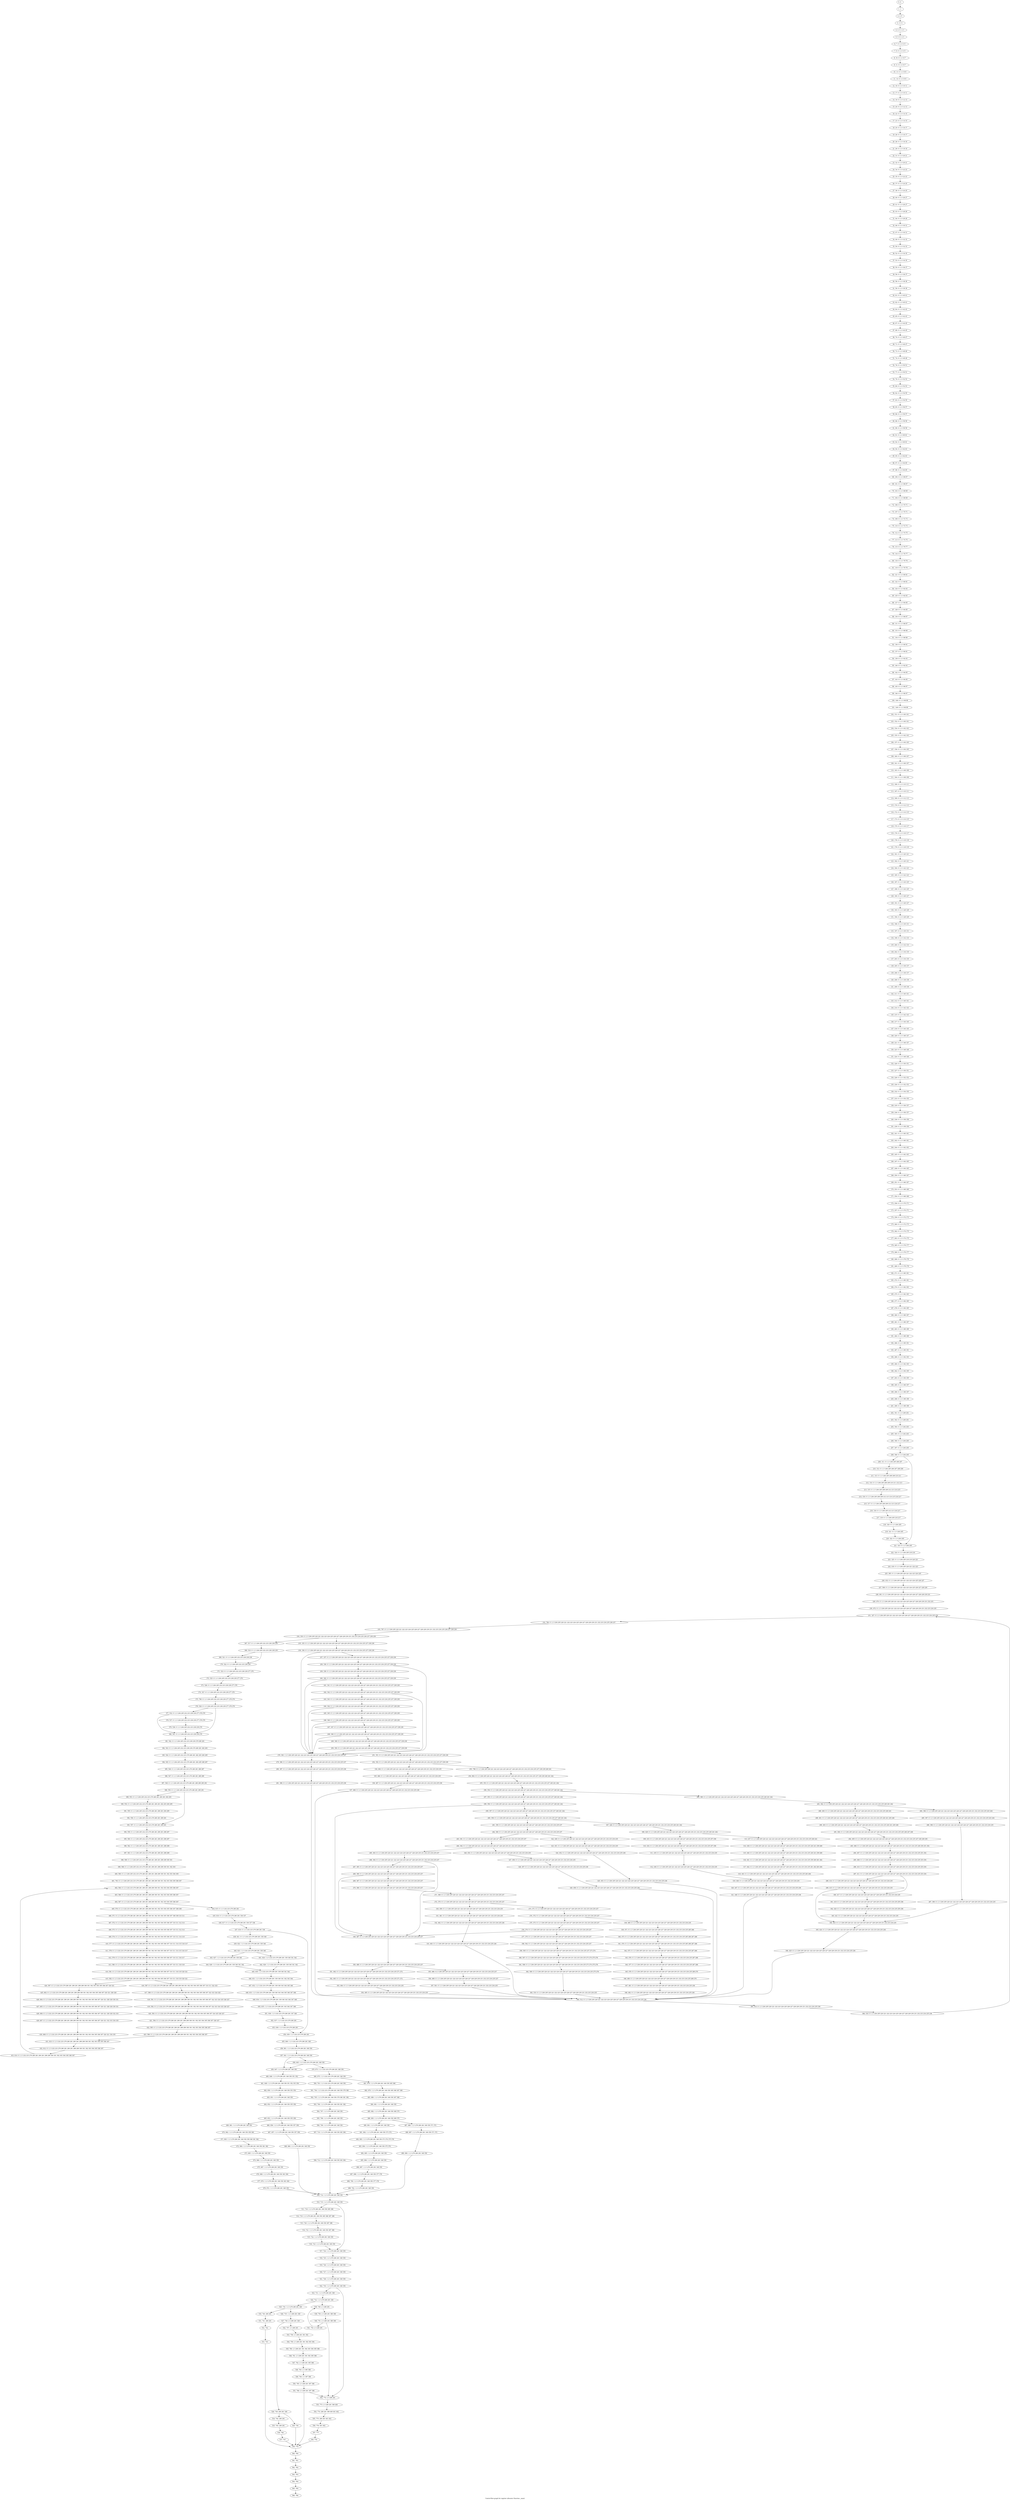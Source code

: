 digraph G {
graph [label="Control-flow-graph for register allocator (function _main)"]
0[label="0, 0: "];
1[label="1, 1: "];
2[label="2, 2: 0 "];
3[label="3, 3: 0 1 "];
4[label="4, 4: 0 1 2 3 "];
5[label="5, 5: 0 1 2 3 "];
6[label="6, 7: 0 1 2 3 4 5 "];
7[label="7, 8: 0 1 2 3 4 5 "];
8[label="8, 10: 0 1 2 3 6 7 "];
9[label="9, 11: 0 1 2 3 6 7 "];
10[label="10, 13: 0 1 2 3 8 9 "];
11[label="11, 14: 0 1 2 3 8 9 "];
12[label="12, 16: 0 1 2 3 10 11 "];
13[label="13, 17: 0 1 2 3 10 11 "];
14[label="14, 19: 0 1 2 3 12 13 "];
15[label="15, 20: 0 1 2 3 12 13 "];
16[label="16, 22: 0 1 2 3 14 15 "];
17[label="17, 23: 0 1 2 3 14 15 "];
18[label="18, 25: 0 1 2 3 16 17 "];
19[label="19, 26: 0 1 2 3 16 17 "];
20[label="20, 28: 0 1 2 3 18 19 "];
21[label="21, 29: 0 1 2 3 18 19 "];
22[label="22, 31: 0 1 2 3 20 21 "];
23[label="23, 32: 0 1 2 3 20 21 "];
24[label="24, 34: 0 1 2 3 22 23 "];
25[label="25, 35: 0 1 2 3 22 23 "];
26[label="26, 37: 0 1 2 3 24 25 "];
27[label="27, 38: 0 1 2 3 24 25 "];
28[label="28, 40: 0 1 2 3 26 27 "];
29[label="29, 41: 0 1 2 3 26 27 "];
30[label="30, 43: 0 1 2 3 28 29 "];
31[label="31, 44: 0 1 2 3 28 29 "];
32[label="32, 46: 0 1 2 3 30 31 "];
33[label="33, 47: 0 1 2 3 30 31 "];
34[label="34, 49: 0 1 2 3 32 33 "];
35[label="35, 50: 0 1 2 3 32 33 "];
36[label="36, 52: 0 1 2 3 34 35 "];
37[label="37, 53: 0 1 2 3 34 35 "];
38[label="38, 55: 0 1 2 3 36 37 "];
39[label="39, 56: 0 1 2 3 36 37 "];
40[label="40, 58: 0 1 2 3 38 39 "];
41[label="41, 59: 0 1 2 3 38 39 "];
42[label="42, 61: 0 1 2 3 40 41 "];
43[label="43, 62: 0 1 2 3 40 41 "];
44[label="44, 64: 0 1 2 3 42 43 "];
45[label="45, 65: 0 1 2 3 42 43 "];
46[label="46, 67: 0 1 2 3 44 45 "];
47[label="47, 68: 0 1 2 3 44 45 "];
48[label="48, 70: 0 1 2 3 46 47 "];
49[label="49, 71: 0 1 2 3 46 47 "];
50[label="50, 73: 0 1 2 3 48 49 "];
51[label="51, 74: 0 1 2 3 48 49 "];
52[label="52, 76: 0 1 2 3 50 51 "];
53[label="53, 77: 0 1 2 3 50 51 "];
54[label="54, 79: 0 1 2 3 52 53 "];
55[label="55, 80: 0 1 2 3 52 53 "];
56[label="56, 82: 0 1 2 3 54 55 "];
57[label="57, 83: 0 1 2 3 54 55 "];
58[label="58, 85: 0 1 2 3 56 57 "];
59[label="59, 86: 0 1 2 3 56 57 "];
60[label="60, 88: 0 1 2 3 58 59 "];
61[label="61, 89: 0 1 2 3 58 59 "];
62[label="62, 91: 0 1 2 3 60 61 "];
63[label="63, 92: 0 1 2 3 60 61 "];
64[label="64, 94: 0 1 2 3 62 63 "];
65[label="65, 95: 0 1 2 3 62 63 "];
66[label="66, 97: 0 1 2 3 64 65 "];
67[label="67, 98: 0 1 2 3 64 65 "];
68[label="68, 100: 0 1 2 3 66 67 "];
69[label="69, 101: 0 1 2 3 66 67 "];
70[label="70, 103: 0 1 2 3 68 69 "];
71[label="71, 104: 0 1 2 3 68 69 "];
72[label="72, 106: 0 1 2 3 70 71 "];
73[label="73, 107: 0 1 2 3 70 71 "];
74[label="74, 109: 0 1 2 3 72 73 "];
75[label="75, 110: 0 1 2 3 72 73 "];
76[label="76, 112: 0 1 2 3 74 75 "];
77[label="77, 113: 0 1 2 3 74 75 "];
78[label="78, 115: 0 1 2 3 76 77 "];
79[label="79, 116: 0 1 2 3 76 77 "];
80[label="80, 118: 0 1 2 3 78 79 "];
81[label="81, 119: 0 1 2 3 78 79 "];
82[label="82, 121: 0 1 2 3 80 81 "];
83[label="83, 122: 0 1 2 3 80 81 "];
84[label="84, 124: 0 1 2 3 82 83 "];
85[label="85, 125: 0 1 2 3 82 83 "];
86[label="86, 127: 0 1 2 3 84 85 "];
87[label="87, 128: 0 1 2 3 84 85 "];
88[label="88, 130: 0 1 2 3 86 87 "];
89[label="89, 131: 0 1 2 3 86 87 "];
90[label="90, 133: 0 1 2 3 88 89 "];
91[label="91, 134: 0 1 2 3 88 89 "];
92[label="92, 136: 0 1 2 3 90 91 "];
93[label="93, 137: 0 1 2 3 90 91 "];
94[label="94, 139: 0 1 2 3 92 93 "];
95[label="95, 140: 0 1 2 3 92 93 "];
96[label="96, 142: 0 1 2 3 94 95 "];
97[label="97, 143: 0 1 2 3 94 95 "];
98[label="98, 145: 0 1 2 3 96 97 "];
99[label="99, 146: 0 1 2 3 96 97 "];
100[label="100, 148: 0 1 2 3 98 99 "];
101[label="101, 149: 0 1 2 3 98 99 "];
102[label="102, 151: 0 1 2 3 100 101 "];
103[label="103, 152: 0 1 2 3 100 101 "];
104[label="104, 154: 0 1 2 3 102 103 "];
105[label="105, 155: 0 1 2 3 102 103 "];
106[label="106, 157: 0 1 2 3 104 105 "];
107[label="107, 158: 0 1 2 3 104 105 "];
108[label="108, 160: 0 1 2 3 106 107 "];
109[label="109, 161: 0 1 2 3 106 107 "];
110[label="110, 163: 0 1 2 3 108 109 "];
111[label="111, 164: 0 1 2 3 108 109 "];
112[label="112, 166: 0 1 2 3 110 111 "];
113[label="113, 167: 0 1 2 3 110 111 "];
114[label="114, 169: 0 1 2 3 112 113 "];
115[label="115, 170: 0 1 2 3 112 113 "];
116[label="116, 172: 0 1 2 3 114 115 "];
117[label="117, 173: 0 1 2 3 114 115 "];
118[label="118, 175: 0 1 2 3 116 117 "];
119[label="119, 176: 0 1 2 3 116 117 "];
120[label="120, 178: 0 1 2 3 118 119 "];
121[label="121, 179: 0 1 2 3 118 119 "];
122[label="122, 181: 0 1 2 3 120 121 "];
123[label="123, 182: 0 1 2 3 120 121 "];
124[label="124, 184: 0 1 2 3 122 123 "];
125[label="125, 185: 0 1 2 3 122 123 "];
126[label="126, 187: 0 1 2 3 124 125 "];
127[label="127, 188: 0 1 2 3 124 125 "];
128[label="128, 190: 0 1 2 3 126 127 "];
129[label="129, 191: 0 1 2 3 126 127 "];
130[label="130, 193: 0 1 2 3 128 129 "];
131[label="131, 194: 0 1 2 3 128 129 "];
132[label="132, 196: 0 1 2 3 130 131 "];
133[label="133, 197: 0 1 2 3 130 131 "];
134[label="134, 199: 0 1 2 3 132 133 "];
135[label="135, 200: 0 1 2 3 132 133 "];
136[label="136, 202: 0 1 2 3 134 135 "];
137[label="137, 203: 0 1 2 3 134 135 "];
138[label="138, 205: 0 1 2 3 136 137 "];
139[label="139, 206: 0 1 2 3 136 137 "];
140[label="140, 208: 0 1 2 3 138 139 "];
141[label="141, 209: 0 1 2 3 138 139 "];
142[label="142, 211: 0 1 2 3 140 141 "];
143[label="143, 212: 0 1 2 3 140 141 "];
144[label="144, 214: 0 1 2 3 142 143 "];
145[label="145, 215: 0 1 2 3 142 143 "];
146[label="146, 217: 0 1 2 3 144 145 "];
147[label="147, 218: 0 1 2 3 144 145 "];
148[label="148, 220: 0 1 2 3 146 147 "];
149[label="149, 221: 0 1 2 3 146 147 "];
150[label="150, 223: 0 1 2 3 148 149 "];
151[label="151, 224: 0 1 2 3 148 149 "];
152[label="152, 226: 0 1 2 3 150 151 "];
153[label="153, 227: 0 1 2 3 150 151 "];
154[label="154, 229: 0 1 2 3 152 153 "];
155[label="155, 230: 0 1 2 3 152 153 "];
156[label="156, 232: 0 1 2 3 154 155 "];
157[label="157, 233: 0 1 2 3 154 155 "];
158[label="158, 235: 0 1 2 3 156 157 "];
159[label="159, 236: 0 1 2 3 156 157 "];
160[label="160, 238: 0 1 2 3 158 159 "];
161[label="161, 239: 0 1 2 3 158 159 "];
162[label="162, 241: 0 1 2 3 160 161 "];
163[label="163, 242: 0 1 2 3 160 161 "];
164[label="164, 244: 0 1 2 3 162 163 "];
165[label="165, 245: 0 1 2 3 162 163 "];
166[label="166, 247: 0 1 2 3 164 165 "];
167[label="167, 248: 0 1 2 3 164 165 "];
168[label="168, 250: 0 1 2 3 166 167 "];
169[label="169, 251: 0 1 2 3 166 167 "];
170[label="170, 253: 0 1 2 3 168 169 "];
171[label="171, 254: 0 1 2 3 168 169 "];
172[label="172, 256: 0 1 2 3 170 171 "];
173[label="173, 257: 0 1 2 3 170 171 "];
174[label="174, 259: 0 1 2 3 172 173 "];
175[label="175, 260: 0 1 2 3 172 173 "];
176[label="176, 262: 0 1 2 3 174 175 "];
177[label="177, 263: 0 1 2 3 174 175 "];
178[label="178, 265: 0 1 2 3 176 177 "];
179[label="179, 266: 0 1 2 3 176 177 "];
180[label="180, 268: 0 1 2 3 178 179 "];
181[label="181, 269: 0 1 2 3 178 179 "];
182[label="182, 271: 0 1 2 3 180 181 "];
183[label="183, 272: 0 1 2 3 180 181 "];
184[label="184, 274: 0 1 2 3 182 183 "];
185[label="185, 275: 0 1 2 3 182 183 "];
186[label="186, 277: 0 1 2 3 184 185 "];
187[label="187, 278: 0 1 2 3 184 185 "];
188[label="188, 280: 0 1 2 3 186 187 "];
189[label="189, 281: 0 1 2 3 186 187 "];
190[label="190, 283: 0 1 2 3 188 189 "];
191[label="191, 284: 0 1 2 3 188 189 "];
192[label="192, 286: 0 1 2 3 190 191 "];
193[label="193, 287: 0 1 2 3 190 191 "];
194[label="194, 289: 0 1 2 3 192 193 "];
195[label="195, 290: 0 1 2 3 192 193 "];
196[label="196, 292: 0 1 2 3 194 195 "];
197[label="197, 293: 0 1 2 3 194 195 "];
198[label="198, 295: 0 1 2 3 196 197 "];
199[label="199, 296: 0 1 2 3 196 197 "];
200[label="200, 298: 0 1 2 3 198 199 "];
201[label="201, 299: 0 1 2 3 198 199 "];
202[label="202, 301: 0 1 2 3 200 201 "];
203[label="203, 302: 0 1 2 3 200 201 "];
204[label="204, 304: 0 1 2 3 202 203 "];
205[label="205, 305: 0 1 2 3 202 203 "];
206[label="206, 306: 0 1 2 3 204 205 "];
207[label="207, 307: 0 1 2 3 204 205 "];
208[label="208, 308: 0 1 2 3 204 205 "];
209[label="209, 311: 0 1 2 3 204 205 206 207 "];
210[label="210, 312: 0 1 2 3 204 205 206 207 208 209 "];
211[label="211, 313: 0 1 2 3 204 205 208 209 210 211 "];
212[label="212, 314: 0 1 2 3 204 205 208 209 210 211 212 213 "];
213[label="213, 315: 0 1 2 3 204 205 208 209 212 213 214 215 "];
214[label="214, 316: 0 1 2 3 204 205 208 209 212 213 214 215 216 217 "];
215[label="215, 317: 0 1 2 3 204 205 208 209 212 213 216 217 "];
216[label="216, 318: 0 1 2 3 204 205 212 213 216 217 "];
217[label="217, 319: 0 1 2 3 204 205 216 217 "];
218[label="218, 320: 0 1 2 3 204 205 "];
219[label="219, 321: 0 1 2 3 204 205 "];
220[label="220, 322: 0 1 2 3 204 205 "];
221[label="221, 323: 0 1 2 3 204 205 "];
222[label="222, 324: 0 1 2 3 204 205 218 219 "];
223[label="223, 325: 0 1 2 3 204 205 218 219 220 221 "];
224[label="224, 418: 0 1 2 3 204 205 220 221 222 223 "];
225[label="225, 395: 0 1 2 3 204 205 220 221 222 223 224 225 "];
226[label="226, 432: 0 1 2 3 204 205 220 221 222 223 224 225 226 227 "];
227[label="227, 506: 0 1 2 3 204 205 220 221 222 223 224 225 226 227 228 229 "];
228[label="228, 491: 0 1 2 3 204 205 220 221 222 223 224 225 226 227 228 229 230 231 "];
229[label="229, 470: 0 1 2 3 204 205 220 221 222 223 224 225 226 227 228 229 230 231 232 233 "];
230[label="230, 472: 0 1 2 3 204 205 220 221 222 223 224 225 226 227 228 229 230 231 232 233 234 235 "];
231[label="231, 327: 0 1 2 3 204 205 220 221 222 223 224 225 226 227 228 229 230 231 232 233 234 235 236 "];
232[label="232, 796: 0 1 2 3 204 205 220 221 222 223 224 225 226 227 228 229 230 231 232 233 234 235 236 237 "];
233[label="233, 797: 0 1 2 3 204 205 220 221 222 223 224 225 226 227 228 229 230 231 232 233 234 235 236 237 238 239 "];
234[label="234, 330: 0 1 2 3 204 205 220 221 222 223 224 225 226 227 228 229 230 231 232 233 234 235 236 237 238 239 "];
235[label="235, 335: 0 1 2 3 204 205 220 221 222 223 224 225 226 227 228 229 230 231 232 233 234 235 237 238 239 "];
236[label="236, 336: 0 1 2 3 204 205 220 221 222 223 224 225 226 227 228 229 230 231 232 233 234 235 237 238 239 "];
237[label="237, 337: 0 1 2 3 204 205 220 221 222 223 224 225 226 227 228 229 230 231 232 233 234 235 237 238 239 "];
238[label="238, 338: 0 1 2 3 204 205 220 221 222 223 224 225 226 227 228 229 230 231 232 233 234 235 237 238 239 "];
239[label="239, 339: 0 1 2 3 204 205 220 221 222 223 224 225 226 227 228 229 230 231 232 233 234 235 237 238 239 "];
240[label="240, 340: 0 1 2 3 204 205 220 221 222 223 224 225 226 227 228 229 230 231 232 233 234 235 237 238 239 "];
241[label="241, 341: 0 1 2 3 204 205 220 221 222 223 224 225 226 227 228 229 230 231 232 233 234 235 237 238 239 "];
242[label="242, 342: 0 1 2 3 204 205 220 221 222 223 224 225 226 227 228 229 230 231 232 233 234 235 237 238 239 "];
243[label="243, 343: 0 1 2 3 204 205 220 221 222 223 224 225 226 227 228 229 230 231 232 233 234 235 237 238 239 "];
244[label="244, 344: 0 1 2 3 204 205 220 221 222 223 224 225 226 227 228 229 230 231 232 233 234 235 237 238 239 "];
245[label="245, 345: 0 1 2 3 204 205 220 221 222 223 224 225 226 227 228 229 230 231 232 233 234 235 237 238 239 "];
246[label="246, 346: 0 1 2 3 204 205 220 221 222 223 224 225 226 227 228 229 230 231 232 233 234 235 237 238 239 "];
247[label="247, 347: 0 1 2 3 204 205 220 221 222 223 224 225 226 227 228 229 230 231 232 233 234 235 237 238 239 "];
248[label="248, 348: 0 1 2 3 204 205 220 221 222 223 224 225 226 227 228 229 230 231 232 233 234 235 237 238 239 "];
249[label="249, 349: 0 1 2 3 204 205 220 221 222 223 224 225 226 227 228 229 230 231 232 233 234 235 237 238 239 "];
250[label="250, 350: 0 1 2 3 204 205 220 221 222 223 224 225 226 227 228 229 230 231 232 233 234 235 237 238 239 "];
251[label="251, 351: 0 1 2 3 204 205 220 221 222 223 224 225 226 227 228 229 230 231 232 233 234 235 237 238 239 "];
252[label="252, 352: 0 1 2 3 204 205 220 221 222 223 224 225 226 227 228 229 230 231 232 233 234 235 237 238 239 "];
253[label="253, 798: 0 1 2 3 204 205 220 221 222 223 224 225 226 227 228 229 230 231 232 233 234 235 237 238 239 240 241 "];
254[label="254, 802: 0 1 2 3 204 205 220 221 222 223 224 225 226 227 228 229 230 231 232 233 234 235 237 238 239 240 241 242 "];
255[label="255, 353: 0 1 2 3 204 205 220 221 222 223 224 225 226 227 228 229 230 231 232 233 234 235 237 240 241 242 "];
256[label="256, 354: 0 1 2 3 204 205 220 221 222 223 224 225 226 227 228 229 230 231 232 233 234 235 237 240 241 242 "];
257[label="257, 355: 0 1 2 3 204 205 220 221 222 223 224 225 226 227 228 229 230 231 232 233 234 235 237 240 241 242 "];
258[label="258, 356: 0 1 2 3 204 205 220 221 222 223 224 225 226 227 228 229 230 231 232 233 234 235 237 240 241 242 "];
259[label="259, 357: 0 1 2 3 204 205 220 221 222 223 224 225 226 227 228 229 230 231 232 233 234 235 237 240 241 242 "];
260[label="260, 358: 0 1 2 3 204 205 220 221 222 223 224 225 226 227 228 229 230 231 232 233 234 235 237 240 241 242 "];
261[label="261, 359: 0 1 2 3 204 205 220 221 222 223 224 225 226 227 228 229 230 231 232 233 234 235 237 "];
262[label="262, 360: 0 1 2 3 204 205 220 221 222 223 224 225 226 227 228 229 230 231 232 233 234 235 237 "];
263[label="263, 361: 0 1 2 3 204 205 220 221 222 223 224 225 226 227 228 229 230 231 232 233 234 235 237 "];
264[label="264, 362: 0 1 2 3 204 205 220 221 222 223 224 225 226 227 228 229 230 231 232 233 234 235 237 "];
265[label="265, 363: 0 1 2 3 204 205 220 221 222 223 224 225 226 227 228 229 230 231 232 233 234 235 237 "];
266[label="266, 364: 0 1 2 3 204 205 220 221 222 223 224 225 226 227 228 229 230 231 232 233 234 235 237 "];
267[label="267, 365: 0 1 2 3 204 205 220 221 222 223 224 225 226 227 228 229 230 231 232 233 234 235 237 "];
268[label="268, 366: 0 1 2 3 204 205 220 221 222 223 224 225 226 227 228 229 230 231 232 233 234 235 237 "];
269[label="269, 367: 0 1 2 3 204 205 220 221 222 223 224 225 226 227 228 229 230 231 232 233 234 235 237 "];
270[label="270, 368: 0 1 2 3 204 205 220 221 222 223 224 225 226 227 228 229 230 231 232 233 234 235 237 "];
271[label="271, 369: 0 1 2 3 204 205 220 221 222 223 224 225 226 227 228 229 230 231 232 233 234 235 237 "];
272[label="272, 370: 0 1 2 3 204 205 220 221 222 223 224 225 226 227 228 229 230 231 232 233 234 235 237 "];
273[label="273, 371: 0 1 2 3 204 205 220 221 222 223 224 225 226 227 228 229 230 231 232 233 234 235 237 "];
274[label="274, 372: 0 1 2 3 204 205 220 221 222 223 224 225 226 227 228 229 230 231 232 233 234 235 237 "];
275[label="275, 373: 0 1 2 3 204 205 220 221 222 223 224 225 226 227 228 229 230 231 232 233 234 235 237 "];
276[label="276, 374: 0 1 2 3 204 205 220 221 222 223 224 225 226 227 228 229 230 231 232 233 234 235 237 "];
277[label="277, 375: 0 1 2 3 204 205 220 221 222 223 224 225 226 227 228 229 230 231 232 233 234 235 237 "];
278[label="278, 383: 1 2 3 204 205 220 221 222 223 224 225 226 227 228 229 230 231 232 233 234 235 237 "];
279[label="279, 386: 0 1 2 3 204 205 220 221 222 223 224 225 226 227 228 229 230 231 232 233 234 235 237 "];
280[label="280, 387: 0 1 2 3 204 205 220 221 222 223 224 225 226 227 228 229 230 231 232 233 234 235 236 "];
281[label="281, 388: 0 1 2 3 204 205 220 221 222 223 224 225 226 227 228 229 230 231 232 233 234 235 236 "];
282[label="282, 389: 0 1 2 3 204 205 220 221 222 223 224 225 226 227 228 229 230 231 232 233 234 235 240 241 242 "];
283[label="283, 392: 0 1 2 3 204 205 220 221 222 223 224 225 226 227 228 229 230 231 232 233 234 235 240 241 242 "];
284[label="284, 396: 0 1 2 3 204 205 220 221 222 223 224 225 226 227 228 229 230 231 232 233 234 235 243 244 "];
285[label="285, 397: 0 1 2 3 204 205 220 221 222 223 224 225 226 227 228 229 230 231 232 233 234 235 243 244 "];
286[label="286, 398: 0 1 2 3 204 205 220 221 222 223 224 225 226 227 228 229 230 231 232 233 234 235 "];
287[label="287, 399: 0 1 2 3 204 205 220 221 222 223 224 225 226 227 228 229 230 231 232 233 234 235 "];
288[label="288, 400: 0 1 2 3 204 205 220 221 222 223 224 225 226 227 228 229 230 231 232 233 234 235 240 241 "];
289[label="289, 401: 0 1 2 3 204 205 220 221 222 223 224 225 226 227 228 229 230 231 232 233 234 235 240 241 245 246 "];
290[label="290, 403: 0 1 2 3 204 205 220 221 222 223 224 225 226 227 228 229 230 231 232 233 234 235 240 241 245 246 "];
291[label="291, 404: 0 1 2 3 204 205 220 221 222 223 224 225 226 227 228 229 230 231 232 233 234 235 245 246 247 248 "];
292[label="292, 405: 0 1 2 3 204 205 220 221 222 223 224 225 226 227 228 229 230 231 232 233 234 235 247 248 249 250 "];
293[label="293, 406: 0 1 2 3 204 205 220 221 222 223 224 225 226 227 228 229 230 231 232 233 234 235 249 250 251 252 "];
294[label="294, 407: 0 1 2 3 204 205 220 221 222 223 224 225 226 227 228 229 230 231 232 233 234 235 251 252 "];
295[label="295, 408: 0 1 2 3 204 205 220 221 222 223 224 225 226 227 228 229 230 231 232 233 234 235 253 254 "];
296[label="296, 410: 0 1 2 3 204 205 220 221 222 223 224 225 226 227 228 229 230 231 232 233 234 235 253 254 "];
297[label="297, 411: 0 1 2 3 204 205 220 221 222 223 224 225 226 227 228 229 230 231 232 233 234 235 253 254 "];
298[label="298, 414: 0 1 2 3 204 205 220 221 222 223 224 225 226 227 228 229 230 231 232 233 234 235 "];
299[label="299, 415: 0 1 2 3 204 205 220 221 222 223 224 225 226 227 228 229 230 231 232 233 234 235 "];
300[label="300, 417: 0 1 2 3 204 205 220 221 222 223 224 225 226 227 228 229 230 231 232 233 234 235 "];
301[label="301, 419: 0 1 2 3 204 205 220 221 222 223 224 225 226 227 228 229 230 231 232 233 234 235 255 256 "];
302[label="302, 420: 0 1 2 3 204 205 220 221 222 223 224 225 226 227 228 229 230 231 232 233 234 235 255 256 "];
303[label="303, 421: 0 1 2 3 204 205 220 221 222 223 224 225 226 227 228 229 230 231 232 233 234 235 "];
304[label="304, 423: 0 1 2 3 204 205 220 221 222 223 224 225 226 227 228 229 230 231 232 233 234 235 "];
305[label="305, 424: 0 1 2 3 204 205 220 221 222 223 224 225 226 227 228 229 230 231 232 233 234 235 236 "];
306[label="306, 425: 0 1 2 3 204 205 220 221 222 223 224 225 226 227 228 229 230 231 232 233 234 235 236 "];
307[label="307, 426: 0 1 2 3 204 205 220 221 222 223 224 225 226 227 228 229 230 231 232 233 234 235 240 241 242 "];
308[label="308, 429: 0 1 2 3 204 205 220 221 222 223 224 225 226 227 228 229 230 231 232 233 234 235 240 241 242 "];
309[label="309, 433: 0 1 2 3 204 205 220 221 222 223 224 225 226 227 228 229 230 231 232 233 234 235 257 258 "];
310[label="310, 434: 0 1 2 3 204 205 220 221 222 223 224 225 226 227 228 229 230 231 232 233 234 235 257 258 "];
311[label="311, 435: 0 1 2 3 204 205 220 221 222 223 224 225 226 227 228 229 230 231 232 233 234 235 "];
312[label="312, 436: 0 1 2 3 204 205 220 221 222 223 224 225 226 227 228 229 230 231 232 233 234 235 "];
313[label="313, 437: 0 1 2 3 204 205 220 221 222 223 224 225 226 227 228 229 230 231 232 233 234 235 240 241 "];
314[label="314, 438: 0 1 2 3 204 205 220 221 222 223 224 225 226 227 228 229 230 231 232 233 234 235 240 241 259 260 "];
315[label="315, 440: 0 1 2 3 204 205 220 221 222 223 224 225 226 227 228 229 230 231 232 233 234 235 240 241 259 260 "];
316[label="316, 441: 0 1 2 3 204 205 220 221 222 223 224 225 226 227 228 229 230 231 232 233 234 235 259 260 261 262 "];
317[label="317, 442: 0 1 2 3 204 205 220 221 222 223 224 225 226 227 228 229 230 231 232 233 234 235 261 262 263 264 "];
318[label="318, 443: 0 1 2 3 204 205 220 221 222 223 224 225 226 227 228 229 230 231 232 233 234 235 263 264 "];
319[label="319, 446: 0 1 2 3 204 205 220 221 222 223 224 225 226 227 228 229 230 231 232 233 234 235 "];
320[label="320, 447: 0 1 2 3 204 205 220 221 222 223 224 225 226 227 228 229 230 231 232 233 234 235 236 "];
321[label="321, 448: 0 1 2 3 204 205 220 221 222 223 224 225 226 227 228 229 230 231 232 233 234 235 236 "];
322[label="322, 449: 0 1 2 3 204 205 220 221 222 223 224 225 226 227 228 229 230 231 232 233 234 235 "];
323[label="323, 451: 0 1 2 3 204 205 220 221 222 223 224 225 226 227 228 229 230 231 232 233 234 235 "];
324[label="324, 452: 0 1 2 3 204 205 220 221 222 223 224 225 226 227 228 229 230 231 232 233 234 235 236 "];
325[label="325, 453: 0 1 2 3 204 205 220 221 222 223 224 225 226 227 228 229 230 231 232 233 234 235 236 "];
326[label="326, 454: 0 1 2 3 204 205 220 221 222 223 224 225 226 227 228 229 230 231 232 233 234 235 "];
327[label="327, 456: 0 1 2 3 204 205 220 221 222 223 224 225 226 227 228 229 230 231 232 233 234 235 "];
328[label="328, 457: 0 1 2 3 204 205 220 221 222 223 224 225 226 227 228 229 230 231 232 233 234 235 236 "];
329[label="329, 458: 0 1 2 3 204 205 220 221 222 223 224 225 226 227 228 229 230 231 232 233 234 235 236 "];
330[label="330, 459: 0 1 2 3 204 205 220 221 222 223 224 225 226 227 228 229 230 231 232 233 234 235 "];
331[label="331, 461: 0 1 2 3 204 205 220 221 222 223 224 225 226 227 228 229 230 231 232 233 234 235 "];
332[label="332, 462: 0 1 2 3 204 205 220 221 222 223 224 225 226 227 228 229 230 231 232 233 234 235 236 "];
333[label="333, 463: 0 1 2 3 204 205 220 221 222 223 224 225 226 227 228 229 230 231 232 233 234 235 236 "];
334[label="334, 464: 0 1 2 3 204 205 220 221 222 223 224 225 226 227 228 229 230 231 232 233 234 235 "];
335[label="335, 466: 0 1 2 3 204 205 220 221 222 223 224 225 226 227 228 229 230 231 232 233 234 235 "];
336[label="336, 467: 0 1 2 3 204 205 220 221 222 223 224 225 226 227 228 229 230 231 232 233 234 235 236 "];
337[label="337, 468: 0 1 2 3 204 205 220 221 222 223 224 225 226 227 228 229 230 231 232 233 234 235 236 "];
338[label="338, 469: 0 1 2 3 204 205 220 221 222 223 224 225 226 227 228 229 230 231 232 233 234 235 "];
339[label="339, 471: 0 1 2 3 204 205 220 221 222 223 224 225 226 227 228 229 230 231 232 233 234 235 265 266 "];
340[label="340, 473: 0 1 2 3 204 205 220 221 222 223 224 225 226 227 228 229 230 231 232 233 234 235 265 266 267 268 "];
341[label="341, 474: 0 1 2 3 204 205 220 221 222 223 224 225 226 227 228 229 230 231 232 233 234 235 265 266 267 268 "];
342[label="342, 475: 0 1 2 3 204 205 220 221 222 223 224 225 226 227 228 229 230 231 232 233 234 235 267 268 "];
343[label="343, 476: 0 1 2 3 204 205 220 221 222 223 224 225 226 227 228 229 230 231 232 233 234 235 267 268 "];
344[label="344, 477: 0 1 2 3 204 205 220 221 222 223 224 225 226 227 228 229 230 231 232 233 234 235 267 268 "];
345[label="345, 478: 0 1 2 3 204 205 220 221 222 223 224 225 226 227 228 229 230 231 232 233 234 235 269 270 "];
346[label="346, 480: 0 1 2 3 204 205 220 221 222 223 224 225 226 227 228 229 230 231 232 233 234 235 269 270 "];
347[label="347, 481: 0 1 2 3 204 205 220 221 222 223 224 225 226 227 228 229 230 231 232 233 234 235 236 "];
348[label="348, 482: 0 1 2 3 204 205 220 221 222 223 224 225 226 227 228 229 230 231 232 233 234 235 236 "];
349[label="349, 487: 0 1 2 3 204 205 220 221 222 223 224 225 226 227 228 229 230 231 232 233 234 235 237 "];
350[label="350, 488: 0 1 2 3 204 205 220 221 222 223 224 225 226 227 228 229 230 231 232 233 234 235 237 "];
351[label="351, 492: 0 1 2 3 204 205 220 221 222 223 224 225 226 227 228 229 230 231 232 233 234 235 271 272 "];
352[label="352, 493: 0 1 2 3 204 205 220 221 222 223 224 225 226 227 228 229 230 231 232 233 234 235 271 272 "];
353[label="353, 494: 0 1 2 3 204 205 220 221 222 223 224 225 226 227 228 229 230 231 232 233 234 235 "];
354[label="354, 495: 0 1 2 3 204 205 220 221 222 223 224 225 226 227 228 229 230 231 232 233 234 235 "];
355[label="355, 496: 0 2 3 204 205 220 221 222 223 224 225 226 227 228 229 230 231 232 233 234 235 237 "];
356[label="356, 499: 0 1 2 3 204 205 220 221 222 223 224 225 226 227 228 229 230 231 232 233 234 235 237 "];
357[label="357, 501: 0 1 2 3 204 205 220 221 222 223 224 225 226 227 228 229 230 231 232 233 234 235 "];
358[label="358, 502: 0 1 2 3 204 205 220 221 222 223 224 225 226 227 228 229 230 231 232 233 234 235 237 "];
359[label="359, 505: 0 1 2 3 204 205 220 221 222 223 224 225 226 227 228 229 230 231 232 233 234 235 237 273 274 "];
360[label="360, 507: 0 1 2 3 204 205 220 221 222 223 224 225 226 227 228 229 230 231 232 233 234 235 273 274 275 276 "];
361[label="361, 508: 0 1 2 3 204 205 220 221 222 223 224 225 226 227 228 229 230 231 232 233 234 235 273 274 275 276 "];
362[label="362, 509: 0 1 2 3 204 205 220 221 222 223 224 225 226 227 228 229 230 231 232 233 234 235 275 276 "];
363[label="363, 510: 0 1 2 3 204 205 220 221 222 223 224 225 226 227 228 229 230 231 232 233 234 235 "];
364[label="364, 512: 0 1 2 3 204 205 220 221 222 223 224 225 226 227 228 229 230 231 232 233 234 235 236 "];
365[label="365, 514: 0 1 2 3 204 205 220 221 222 223 224 225 226 227 228 229 230 231 232 233 234 235 236 "];
366[label="366, 516: 0 1 2 3 204 205 220 221 222 223 224 225 226 227 228 229 230 231 232 233 234 235 236 "];
367[label="367, 517: 0 1 2 3 204 205 232 233 236 238 239 "];
368[label="368, 518: 0 1 2 3 204 205 232 233 236 238 239 "];
369[label="369, 521: 0 1 2 3 204 205 232 233 236 238 239 "];
370[label="370, 522: 0 1 2 3 204 205 232 233 238 239 "];
371[label="371, 523: 0 1 2 3 204 205 232 233 238 239 277 278 "];
372[label="372, 525: 0 1 2 3 204 205 232 233 238 239 277 278 "];
373[label="373, 526: 0 1 2 3 204 205 232 233 238 239 277 278 "];
374[label="374, 527: 0 1 2 3 204 205 232 233 238 239 277 278 "];
375[label="375, 799: 0 1 2 3 204 205 232 233 238 239 277 278 279 "];
376[label="376, 528: 0 1 2 3 204 205 232 233 238 239 277 278 279 "];
377[label="377, 532: 0 1 2 3 204 205 232 233 238 239 277 278 279 "];
378[label="378, 537: 0 1 2 3 204 205 232 233 238 239 277 278 279 "];
379[label="379, 538: 0 1 2 3 204 205 232 233 238 239 279 "];
380[label="380, 541: 0 1 2 3 204 205 232 233 238 239 279 "];
381[label="381, 542: 0 1 2 3 204 205 232 233 238 239 279 280 281 "];
382[label="382, 543: 0 1 2 3 204 205 232 233 238 239 279 280 281 282 283 "];
383[label="383, 544: 0 1 2 3 204 205 232 233 279 280 281 282 283 284 285 "];
384[label="384, 545: 0 1 2 3 204 205 232 233 279 280 281 284 285 286 287 "];
385[label="385, 546: 0 1 2 3 204 205 232 233 279 280 281 286 287 "];
386[label="386, 547: 0 1 2 3 204 205 232 233 279 280 281 288 289 "];
387[label="387, 548: 0 1 2 3 204 205 232 233 279 280 281 288 289 290 291 "];
388[label="388, 550: 0 1 2 3 204 205 232 233 279 280 281 290 291 "];
389[label="389, 553: 0 1 2 3 204 205 232 233 279 280 281 290 291 292 293 "];
390[label="390, 554: 0 1 2 3 204 205 232 233 279 280 281 290 291 292 293 294 295 "];
391[label="391, 555: 0 1 2 3 204 205 232 233 279 280 281 290 291 294 295 "];
392[label="392, 556: 0 1 2 3 204 205 232 233 279 280 281 290 291 "];
393[label="393, 557: 0 1 2 3 204 205 232 233 279 280 281 290 291 "];
394[label="394, 559: 0 1 2 3 204 205 232 233 279 280 281 290 291 296 297 "];
395[label="395, 560: 0 1 2 3 204 205 232 233 279 280 281 290 291 296 297 "];
396[label="396, 562: 0 1 2 3 204 205 232 233 279 280 281 290 291 298 299 "];
397[label="397, 563: 0 1 2 3 204 205 232 233 279 280 281 290 291 298 299 "];
398[label="398, 599: 0 1 2 3 204 205 232 233 279 280 281 290 291 298 299 300 301 "];
399[label="399, 588: 0 1 2 3 204 205 232 233 279 280 281 290 291 298 299 300 301 302 303 "];
400[label="400, 590: 0 1 2 3 204 205 232 233 279 280 281 290 291 298 299 300 301 302 303 304 305 "];
401[label="401, 793: 0 1 2 3 204 205 232 233 279 280 281 290 291 298 299 300 301 302 303 304 305 306 307 "];
402[label="402, 564: 0 1 2 3 232 233 279 280 281 290 291 298 299 300 301 302 303 304 305 306 307 "];
403[label="403, 566: 0 1 2 3 232 233 279 280 281 290 291 298 299 300 301 302 303 304 305 306 307 "];
404[label="404, 567: 0 1 2 3 232 233 279 280 281 290 291 298 299 300 301 302 303 304 305 306 307 "];
405[label="405, 570: 0 1 2 3 232 233 279 280 281 290 291 298 299 300 301 302 303 304 305 306 307 308 309 "];
406[label="406, 571: 0 1 2 3 232 233 279 280 281 290 291 298 299 300 301 302 303 304 305 306 307 308 309 310 311 "];
407[label="407, 572: 0 1 2 3 232 233 279 280 281 290 291 298 299 300 301 302 303 304 305 306 307 310 311 312 313 "];
408[label="408, 573: 0 1 2 3 232 233 279 280 281 290 291 298 299 300 301 302 303 304 305 306 307 310 311 312 313 "];
409[label="409, 574: 0 1 2 3 232 233 279 280 281 290 291 298 299 300 301 302 303 304 305 306 307 310 311 314 315 "];
410[label="410, 577: 0 1 2 3 232 233 279 280 281 290 291 298 299 300 301 302 303 304 305 306 307 310 311 314 315 316 317 "];
411[label="411, 578: 0 1 2 3 232 233 279 280 281 290 291 298 299 300 301 302 303 304 305 306 307 310 311 314 315 316 317 "];
412[label="412, 579: 0 1 2 3 232 233 279 280 281 290 291 298 299 300 301 302 303 304 305 306 307 310 311 316 317 "];
413[label="413, 580: 0 1 2 3 232 233 279 280 281 290 291 298 299 300 301 302 303 304 305 306 307 310 311 318 319 "];
414[label="414, 581: 0 1 2 3 232 233 279 280 281 290 291 298 299 300 301 302 303 304 305 306 307 310 311 318 319 320 321 "];
415[label="415, 582: 0 1 2 3 232 233 279 280 281 290 291 298 299 300 301 302 303 304 305 306 307 310 311 318 319 320 321 "];
416[label="416, 587: 0 1 2 3 232 233 279 280 281 290 291 298 299 300 301 302 303 304 305 306 307 310 311 322 323 "];
417[label="417, 589: 0 1 2 3 232 233 279 280 281 290 291 298 299 300 301 302 303 304 305 306 307 322 323 324 325 "];
418[label="418, 591: 0 1 2 3 232 233 279 280 281 290 291 298 299 300 301 302 303 304 305 306 307 322 323 324 325 326 327 "];
419[label="419, 592: 0 1 2 3 232 233 279 280 281 290 291 298 299 300 301 302 303 304 305 306 307 322 323 324 325 326 327 "];
420[label="420, 593: 0 1 2 3 232 233 279 280 281 290 291 298 299 300 301 302 303 304 305 306 307 324 325 326 327 "];
421[label="421, 594: 0 1 2 3 232 233 279 280 281 290 291 298 299 300 301 302 303 304 305 306 307 326 327 "];
422[label="422, 595: 0 1 2 3 232 233 279 280 281 290 291 298 299 300 301 302 303 304 305 306 307 "];
423[label="423, 596: 0 1 2 3 232 233 279 280 281 290 291 298 299 300 301 302 303 304 305 306 307 "];
424[label="424, 597: 0 1 2 3 232 233 279 280 281 290 291 298 299 300 301 302 303 304 305 306 307 320 321 "];
425[label="425, 602: 0 1 2 3 232 233 279 280 281 290 291 298 299 300 301 302 303 304 305 306 307 320 321 328 329 "];
426[label="426, 604: 0 1 2 3 232 233 279 280 281 290 291 298 299 300 301 302 303 304 305 306 307 320 321 328 329 330 331 "];
427[label="427, 605: 0 1 2 3 232 233 279 280 281 290 291 298 299 300 301 302 303 304 305 306 307 320 321 328 329 330 331 "];
428[label="428, 606: 0 1 2 3 232 233 279 280 281 290 291 298 299 300 301 302 303 304 305 306 307 320 321 328 329 332 333 "];
429[label="429, 607: 0 1 2 3 232 233 279 280 281 290 291 298 299 300 301 302 303 304 305 306 307 320 321 332 333 334 335 "];
430[label="430, 608: 0 1 2 3 232 233 279 280 281 290 291 298 299 300 301 302 303 304 305 306 307 320 321 334 335 "];
431[label="431, 610: 0 1 2 3 232 233 279 280 281 290 291 298 299 300 301 302 303 304 305 306 307 "];
432[label="432, 612: 0 1 2 3 232 233 279 280 281 290 291 298 299 300 301 302 303 304 305 306 307 "];
433[label="433, 614: 0 1 2 3 232 233 279 280 281 290 291 298 299 300 301 302 303 304 305 306 307 "];
434[label="434, 615: 0 1 2 3 232 233 279 290 291 "];
435[label="435, 616: 0 1 2 3 232 233 279 290 291 336 337 "];
436[label="436, 617: 0 1 2 3 232 233 279 290 291 336 337 338 "];
437[label="437, 618: 0 1 2 3 232 233 279 290 291 338 "];
438[label="438, 621: 0 1 2 3 232 233 279 290 291 339 340 "];
439[label="439, 622: 1 2 3 232 233 279 290 291 339 340 "];
440[label="440, 623: 1 2 3 232 233 279 290 291 339 340 "];
441[label="441, 624: 1 2 3 232 233 279 290 291 339 340 341 342 "];
442[label="442, 626: 1 2 3 232 233 279 290 291 339 340 341 342 "];
443[label="443, 627: 1 2 3 232 233 279 290 291 339 340 "];
444[label="444, 628: 1 2 3 232 233 279 290 291 339 340 341 342 "];
445[label="445, 630: 1 2 3 232 233 279 290 291 339 340 341 342 "];
446[label="446, 631: 1 2 3 232 233 279 290 291 339 340 341 342 343 344 "];
447[label="447, 632: 1 2 3 232 233 279 290 291 339 340 343 344 345 346 "];
448[label="448, 633: 1 2 3 232 233 279 290 291 339 340 343 344 345 346 347 348 "];
449[label="449, 634: 1 2 3 232 233 279 290 291 339 340 343 344 347 348 "];
450[label="450, 635: 1 2 3 232 233 279 290 291 343 344 347 348 "];
451[label="451, 636: 1 2 3 232 233 279 290 291 347 348 "];
452[label="452, 637: 1 2 3 232 233 279 290 291 "];
453[label="453, 638: 1 2 3 232 233 279 290 291 "];
454[label="454, 639: 1 2 3 232 233 279 290 291 "];
455[label="455, 800: 1 2 3 232 233 279 290 291 349 "];
456[label="456, 801: 1 2 3 232 233 279 290 291 349 350 "];
457[label="457, 641: 1 2 3 232 233 279 290 291 349 350 "];
458[label="458, 645: 1 2 3 232 233 279 290 291 349 350 "];
459[label="459, 647: 1 2 3 279 290 291 349 350 "];
460[label="460, 648: 1 2 3 279 290 291 349 350 351 352 "];
461[label="461, 649: 1 2 3 279 290 291 349 350 351 352 353 354 "];
462[label="462, 650: 1 2 3 279 290 291 349 350 353 354 "];
463[label="463, 651: 1 2 3 279 290 291 349 350 "];
464[label="464, 652: 1 2 3 279 290 291 349 350 355 356 "];
465[label="465, 653: 1 2 3 279 290 291 349 350 355 356 "];
466[label="466, 656: 1 2 3 279 290 291 349 350 357 358 "];
467[label="467, 657: 1 2 3 279 290 291 349 350 357 358 "];
468[label="468, 660: 1 2 3 279 290 291 349 350 "];
469[label="469, 661: 1 2 3 279 290 291 349 350 "];
470[label="470, 662: 1 2 3 279 290 291 349 350 359 360 "];
471[label="471, 663: 1 2 3 279 290 291 349 350 359 360 361 362 "];
472[label="472, 664: 1 2 3 279 290 291 349 350 361 362 "];
473[label="473, 665: 1 2 3 279 290 291 349 350 "];
474[label="474, 666: 1 2 3 279 290 291 349 350 "];
475[label="475, 667: 1 2 3 279 290 291 349 350 "];
476[label="476, 668: 1 2 3 279 290 291 349 350 363 364 "];
477[label="477, 670: 1 2 3 279 290 291 349 350 363 364 "];
478[label="478, 672: 1 2 3 279 290 291 349 350 "];
479[label="479, 673: 1 2 3 232 233 279 290 291 349 350 "];
480[label="480, 675: 1 2 3 232 233 279 290 291 349 350 "];
481[label="481, 678: 1 2 3 279 290 291 349 350 365 366 "];
482[label="482, 679: 1 2 3 279 290 291 349 350 365 366 367 368 "];
483[label="483, 680: 1 2 3 279 290 291 349 350 367 368 "];
484[label="484, 681: 1 2 3 279 290 291 349 350 "];
485[label="485, 682: 1 2 3 279 290 291 349 350 369 370 "];
486[label="486, 683: 1 2 3 279 290 291 349 350 369 370 "];
487[label="487, 686: 1 2 3 279 290 291 349 350 371 372 "];
488[label="488, 687: 1 2 3 279 290 291 349 350 371 372 "];
489[label="489, 690: 1 2 3 279 290 291 349 350 "];
490[label="490, 691: 1 2 3 279 290 291 349 350 "];
491[label="491, 692: 1 2 3 279 290 291 349 350 373 374 "];
492[label="492, 693: 1 2 3 279 290 291 349 350 373 374 375 376 "];
493[label="493, 694: 1 2 3 279 290 291 349 350 375 376 "];
494[label="494, 695: 1 2 3 279 290 291 349 350 "];
495[label="495, 696: 1 2 3 279 290 291 349 350 "];
496[label="496, 697: 1 2 3 279 290 291 349 350 "];
497[label="497, 698: 1 2 3 279 290 291 349 350 377 378 "];
498[label="498, 700: 1 2 3 279 290 291 349 350 377 378 "];
499[label="499, 702: 1 2 3 279 290 291 349 350 "];
500[label="500, 703: 1 2 3 232 233 279 290 291 349 350 "];
501[label="501, 704: 1 2 3 232 233 279 290 291 349 350 379 380 "];
502[label="502, 705: 1 2 3 279 290 291 349 350 379 380 381 382 "];
503[label="503, 706: 1 2 3 279 290 291 349 350 381 382 "];
504[label="504, 707: 1 2 3 279 290 291 349 350 "];
505[label="505, 708: 1 2 3 279 290 291 349 350 "];
506[label="506, 709: 1 2 3 279 290 291 349 350 "];
507[label="507, 710: 1 2 3 279 290 291 349 350 383 384 "];
508[label="508, 712: 1 2 3 279 290 291 349 350 383 384 "];
509[label="509, 714: 1 2 3 279 290 291 349 350 "];
510[label="510, 715: 1 2 3 279 290 291 349 350 "];
511[label="511, 718: 1 2 3 279 290 291 349 350 385 386 "];
512[label="512, 719: 1 2 3 279 290 291 349 350 385 386 387 388 "];
513[label="513, 720: 1 2 3 279 290 291 349 350 387 388 "];
514[label="514, 721: 1 2 3 279 290 291 349 350 387 388 "];
515[label="515, 722: 1 2 3 279 290 291 349 350 "];
516[label="516, 723: 1 2 3 279 290 291 349 350 "];
517[label="517, 724: 1 2 3 279 290 291 349 350 "];
518[label="518, 725: 1 2 3 279 290 291 349 350 "];
519[label="519, 726: 1 2 3 279 290 291 349 350 "];
520[label="520, 727: 1 2 3 279 290 291 349 350 "];
521[label="521, 728: 1 2 3 279 290 291 349 350 "];
522[label="522, 730: 1 2 3 279 290 291 349 350 "];
523[label="523, 731: 1 2 3 279 290 291 349 "];
524[label="524, 732: 1 2 3 279 290 291 349 "];
525[label="525, 734: 1 2 3 279 290 291 349 "];
526[label="526, 735: 1 2 3 290 291 349 "];
527[label="527, 736: 2 3 290 291 349 "];
528[label="528, 738: 290 291 349 "];
529[label="529, 739: "];
530[label="530, 740: 290 291 "];
531[label="531, 741: 290 291 "];
532[label="532, 742: "];
533[label="533, 743: "];
534[label="534, 744: 290 291 "];
535[label="535, 745: 290 291 "];
536[label="536, 746: "];
537[label="537, 747: "];
538[label="538, 749: 2 3 290 291 "];
539[label="539, 750: 2 3 290 291 389 390 "];
540[label="540, 751: 2 3 290 291 389 390 "];
541[label="541, 754: 2 3 290 291 "];
542[label="542, 757: 2 3 290 291 "];
543[label="543, 758: 2 3 290 291 391 392 "];
544[label="544, 759: 2 3 290 291 391 392 393 394 "];
545[label="545, 760: 2 3 290 291 391 392 393 394 395 396 "];
546[label="546, 761: 2 3 290 291 391 392 395 396 "];
547[label="547, 762: 2 3 290 291 395 396 "];
548[label="548, 763: 2 3 395 396 "];
549[label="549, 764: 2 3 397 398 "];
550[label="550, 765: 2 3 290 291 397 398 "];
551[label="551, 766: 2 3 290 291 397 398 "];
552[label="552, 772: 2 3 290 291 "];
553[label="553, 773: 2 3 290 291 399 400 "];
554[label="554, 774: 290 291 399 400 401 402 "];
555[label="555, 775: 290 291 401 402 "];
556[label="556, 776: 401 402 "];
557[label="557, 777: "];
558[label="558, 778: "];
559[label="559, 779: "];
560[label="560, 780: "];
561[label="561, 781: "];
562[label="562, 782: "];
563[label="563, 783: "];
564[label="564, 784: "];
565[label="565, 785: "];
566[label="566, 786: "];
0->1 ;
1->2 ;
2->3 ;
3->4 ;
4->5 ;
5->6 ;
6->7 ;
7->8 ;
8->9 ;
9->10 ;
10->11 ;
11->12 ;
12->13 ;
13->14 ;
14->15 ;
15->16 ;
16->17 ;
17->18 ;
18->19 ;
19->20 ;
20->21 ;
21->22 ;
22->23 ;
23->24 ;
24->25 ;
25->26 ;
26->27 ;
27->28 ;
28->29 ;
29->30 ;
30->31 ;
31->32 ;
32->33 ;
33->34 ;
34->35 ;
35->36 ;
36->37 ;
37->38 ;
38->39 ;
39->40 ;
40->41 ;
41->42 ;
42->43 ;
43->44 ;
44->45 ;
45->46 ;
46->47 ;
47->48 ;
48->49 ;
49->50 ;
50->51 ;
51->52 ;
52->53 ;
53->54 ;
54->55 ;
55->56 ;
56->57 ;
57->58 ;
58->59 ;
59->60 ;
60->61 ;
61->62 ;
62->63 ;
63->64 ;
64->65 ;
65->66 ;
66->67 ;
67->68 ;
68->69 ;
69->70 ;
70->71 ;
71->72 ;
72->73 ;
73->74 ;
74->75 ;
75->76 ;
76->77 ;
77->78 ;
78->79 ;
79->80 ;
80->81 ;
81->82 ;
82->83 ;
83->84 ;
84->85 ;
85->86 ;
86->87 ;
87->88 ;
88->89 ;
89->90 ;
90->91 ;
91->92 ;
92->93 ;
93->94 ;
94->95 ;
95->96 ;
96->97 ;
97->98 ;
98->99 ;
99->100 ;
100->101 ;
101->102 ;
102->103 ;
103->104 ;
104->105 ;
105->106 ;
106->107 ;
107->108 ;
108->109 ;
109->110 ;
110->111 ;
111->112 ;
112->113 ;
113->114 ;
114->115 ;
115->116 ;
116->117 ;
117->118 ;
118->119 ;
119->120 ;
120->121 ;
121->122 ;
122->123 ;
123->124 ;
124->125 ;
125->126 ;
126->127 ;
127->128 ;
128->129 ;
129->130 ;
130->131 ;
131->132 ;
132->133 ;
133->134 ;
134->135 ;
135->136 ;
136->137 ;
137->138 ;
138->139 ;
139->140 ;
140->141 ;
141->142 ;
142->143 ;
143->144 ;
144->145 ;
145->146 ;
146->147 ;
147->148 ;
148->149 ;
149->150 ;
150->151 ;
151->152 ;
152->153 ;
153->154 ;
154->155 ;
155->156 ;
156->157 ;
157->158 ;
158->159 ;
159->160 ;
160->161 ;
161->162 ;
162->163 ;
163->164 ;
164->165 ;
165->166 ;
166->167 ;
167->168 ;
168->169 ;
169->170 ;
170->171 ;
171->172 ;
172->173 ;
173->174 ;
174->175 ;
175->176 ;
176->177 ;
177->178 ;
178->179 ;
179->180 ;
180->181 ;
181->182 ;
182->183 ;
183->184 ;
184->185 ;
185->186 ;
186->187 ;
187->188 ;
188->189 ;
189->190 ;
190->191 ;
191->192 ;
192->193 ;
193->194 ;
194->195 ;
195->196 ;
196->197 ;
197->198 ;
198->199 ;
199->200 ;
200->201 ;
201->202 ;
202->203 ;
203->204 ;
204->205 ;
205->206 ;
206->207 ;
207->208 ;
208->209 ;
208->221 ;
209->210 ;
210->211 ;
211->212 ;
212->213 ;
213->214 ;
214->215 ;
215->216 ;
216->217 ;
217->218 ;
218->219 ;
219->220 ;
220->221 ;
221->222 ;
222->223 ;
223->224 ;
224->225 ;
225->226 ;
226->227 ;
227->228 ;
228->229 ;
229->230 ;
230->231 ;
231->232 ;
232->233 ;
233->234 ;
234->235 ;
234->367 ;
235->236 ;
236->237 ;
236->278 ;
237->238 ;
238->239 ;
238->278 ;
239->240 ;
240->241 ;
240->278 ;
241->242 ;
242->243 ;
242->278 ;
243->244 ;
244->245 ;
244->278 ;
245->246 ;
246->247 ;
246->278 ;
247->248 ;
248->249 ;
248->278 ;
249->250 ;
250->251 ;
250->278 ;
251->252 ;
252->253 ;
252->334 ;
253->254 ;
254->255 ;
255->256 ;
256->257 ;
256->282 ;
257->258 ;
258->259 ;
258->349 ;
259->260 ;
260->261 ;
260->307 ;
261->262 ;
262->263 ;
262->322 ;
263->264 ;
264->265 ;
264->326 ;
265->266 ;
266->267 ;
266->349 ;
267->268 ;
268->269 ;
268->349 ;
269->270 ;
270->271 ;
270->349 ;
271->272 ;
272->273 ;
272->330 ;
273->274 ;
274->275 ;
274->338 ;
275->276 ;
276->277 ;
276->349 ;
277->358 ;
278->279 ;
279->280 ;
280->281 ;
281->364 ;
282->283 ;
283->284 ;
283->288 ;
284->285 ;
285->286 ;
286->287 ;
287->304 ;
288->289 ;
289->290 ;
290->291 ;
291->292 ;
292->293 ;
293->294 ;
294->295 ;
295->296 ;
296->297 ;
297->298 ;
297->300 ;
298->299 ;
299->300 ;
299->304 ;
300->301 ;
301->302 ;
302->303 ;
303->304 ;
304->305 ;
305->306 ;
306->364 ;
307->308 ;
308->309 ;
308->313 ;
309->310 ;
310->311 ;
311->312 ;
312->319 ;
313->314 ;
314->315 ;
315->316 ;
316->317 ;
317->318 ;
318->319 ;
319->320 ;
320->321 ;
321->364 ;
322->323 ;
323->324 ;
324->325 ;
325->364 ;
326->327 ;
327->328 ;
328->329 ;
329->364 ;
330->331 ;
331->332 ;
332->333 ;
333->364 ;
334->335 ;
335->336 ;
336->337 ;
337->364 ;
338->339 ;
339->340 ;
340->341 ;
341->342 ;
342->343 ;
343->344 ;
344->345 ;
345->346 ;
346->347 ;
347->348 ;
348->364 ;
349->350 ;
350->351 ;
350->355 ;
351->352 ;
352->353 ;
353->354 ;
354->364 ;
355->356 ;
356->357 ;
357->364 ;
358->359 ;
359->360 ;
360->361 ;
361->362 ;
362->363 ;
363->364 ;
364->365 ;
365->366 ;
366->231 ;
367->368 ;
368->369 ;
368->370 ;
369->370 ;
370->371 ;
371->372 ;
372->373 ;
373->374 ;
374->375 ;
375->376 ;
376->377 ;
376->380 ;
377->378 ;
377->380 ;
378->379 ;
379->380 ;
380->381 ;
381->382 ;
382->383 ;
383->384 ;
384->385 ;
385->386 ;
386->387 ;
387->388 ;
388->389 ;
388->393 ;
389->390 ;
390->391 ;
391->392 ;
392->393 ;
393->394 ;
394->395 ;
395->396 ;
396->397 ;
397->398 ;
398->399 ;
399->400 ;
400->401 ;
401->402 ;
402->403 ;
403->404 ;
404->405 ;
404->434 ;
405->406 ;
406->407 ;
407->408 ;
408->409 ;
409->410 ;
410->411 ;
411->412 ;
412->413 ;
413->414 ;
414->415 ;
415->416 ;
415->424 ;
416->417 ;
417->418 ;
418->419 ;
419->420 ;
420->421 ;
421->422 ;
422->423 ;
423->431 ;
424->425 ;
425->426 ;
426->427 ;
427->428 ;
428->429 ;
429->430 ;
430->431 ;
431->432 ;
432->433 ;
433->402 ;
434->435 ;
435->436 ;
436->437 ;
437->438 ;
437->454 ;
438->439 ;
439->440 ;
440->441 ;
440->443 ;
441->442 ;
442->445 ;
443->444 ;
444->445 ;
445->446 ;
446->447 ;
447->448 ;
448->449 ;
449->450 ;
450->451 ;
451->452 ;
452->453 ;
453->454 ;
454->455 ;
455->456 ;
456->457 ;
457->458 ;
457->459 ;
458->459 ;
458->479 ;
459->460 ;
460->461 ;
461->462 ;
462->463 ;
463->464 ;
464->465 ;
465->466 ;
465->469 ;
466->467 ;
467->468 ;
468->509 ;
469->470 ;
470->471 ;
471->472 ;
472->473 ;
473->474 ;
474->475 ;
475->476 ;
476->477 ;
477->478 ;
478->509 ;
479->480 ;
480->481 ;
480->500 ;
481->482 ;
482->483 ;
483->484 ;
484->485 ;
485->486 ;
486->487 ;
486->490 ;
487->488 ;
488->489 ;
489->509 ;
490->491 ;
491->492 ;
492->493 ;
493->494 ;
494->495 ;
495->496 ;
496->497 ;
497->498 ;
498->499 ;
499->509 ;
500->501 ;
501->502 ;
502->503 ;
503->504 ;
504->505 ;
505->506 ;
506->507 ;
507->508 ;
508->509 ;
509->510 ;
510->511 ;
510->517 ;
511->512 ;
512->513 ;
513->514 ;
514->515 ;
515->516 ;
516->517 ;
517->518 ;
518->519 ;
519->520 ;
520->521 ;
521->522 ;
522->523 ;
522->552 ;
523->524 ;
524->525 ;
524->538 ;
525->526 ;
525->530 ;
526->527 ;
527->528 ;
527->542 ;
528->529 ;
528->534 ;
529->559 ;
530->531 ;
531->532 ;
532->533 ;
533->559 ;
534->535 ;
535->536 ;
536->537 ;
537->559 ;
538->539 ;
539->540 ;
540->541 ;
540->552 ;
541->538 ;
542->543 ;
543->544 ;
544->545 ;
545->546 ;
546->547 ;
547->548 ;
548->549 ;
549->550 ;
550->551 ;
551->552 ;
551->559 ;
552->553 ;
553->554 ;
554->555 ;
555->556 ;
556->557 ;
557->558 ;
558->559 ;
559->560 ;
560->561 ;
561->562 ;
562->563 ;
563->564 ;
564->565 ;
565->566 ;
}
